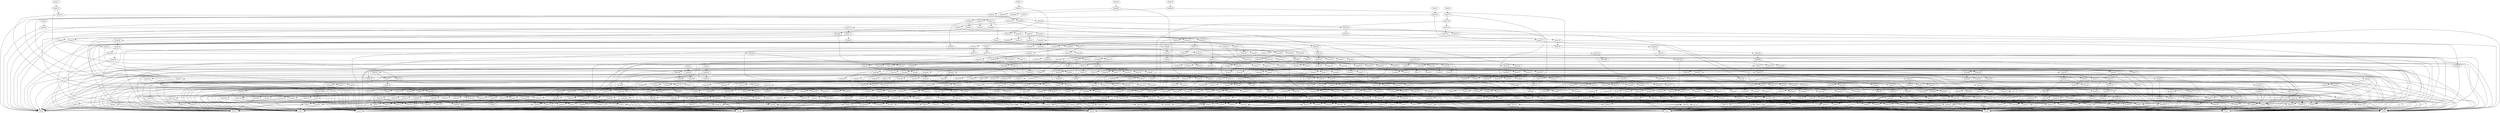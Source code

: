 # Network structure generated by ABC

digraph network {
Node11 -> Node143 [style = solid];
Node12 -> Node254 [style = solid];
Node13 -> Node351 [style = solid];
Node14 -> Node421 [style = solid];
Node15 -> Node429 [style = solid];
Node16 -> Node434 [style = solid];
Node17 -> Node519 [style = solid];
Node18 -> Node606 [style = solid];
Node19 -> Node668 [style = solid];
Node20 -> Node707 [style = solid];
Node21 -> Node714 [style = solid];
Node22 -> Node4 [style = solid];
Node22 -> Node6 [style = solid];
Node23 -> Node2 [style = solid];
Node23 -> Node10 [style = solid];
Node24 -> Node1 [style = solid];
Node24 -> Node10 [style = solid];
Node25 -> Node2 [style = solid];
Node25 -> Node24 [style = solid];
Node26 -> Node23 [style = solid];
Node26 -> Node25 [style = solid];
Node27 -> Node22 [style = solid];
Node27 -> Node26 [style = solid];
Node28 -> Node1 [style = solid];
Node28 -> Node10 [style = solid];
Node29 -> Node2 [style = solid];
Node29 -> Node28 [style = solid];
Node30 -> Node2 [style = solid];
Node30 -> Node10 [style = solid];
Node31 -> Node8 [style = solid];
Node31 -> Node30 [style = solid];
Node32 -> Node29 [style = solid];
Node32 -> Node31 [style = solid];
Node33 -> Node27 [style = solid];
Node33 -> Node32 [style = solid];
Node34 -> Node3 [style = solid];
Node34 -> Node33 [style = solid];
Node35 -> Node3 [style = solid];
Node35 -> Node6 [style = solid];
Node36 -> Node1 [style = solid];
Node36 -> Node35 [style = solid];
Node37 -> Node2 [style = solid];
Node37 -> Node3 [style = solid];
Node38 -> Node36 [style = solid];
Node38 -> Node37 [style = solid];
Node39 -> Node10 [style = solid];
Node39 -> Node38 [style = solid];
Node40 -> Node3 [style = solid];
Node40 -> Node4 [style = solid];
Node41 -> Node10 [style = solid];
Node41 -> Node40 [style = solid];
Node42 -> Node1 [style = solid];
Node42 -> Node4 [style = solid];
Node43 -> Node41 [style = solid];
Node43 -> Node42 [style = solid];
Node44 -> Node2 [style = solid];
Node44 -> Node43 [style = solid];
Node45 -> Node2 [style = solid];
Node45 -> Node4 [style = solid];
Node46 -> Node44 [style = solid];
Node46 -> Node45 [style = solid];
Node47 -> Node39 [style = solid];
Node47 -> Node46 [style = solid];
Node48 -> Node8 [style = solid];
Node48 -> Node47 [style = solid];
Node49 -> Node34 [style = solid];
Node49 -> Node48 [style = solid];
Node50 -> Node9 [style = solid];
Node50 -> Node49 [style = solid];
Node51 -> Node8 [style = solid];
Node51 -> Node9 [style = solid];
Node52 -> Node6 [style = solid];
Node52 -> Node51 [style = solid];
Node53 -> Node8 [style = solid];
Node53 -> Node10 [style = solid];
Node54 -> Node52 [style = solid];
Node54 -> Node53 [style = solid];
Node55 -> Node2 [style = solid];
Node55 -> Node54 [style = solid];
Node56 -> Node2 [style = solid];
Node56 -> Node8 [style = solid];
Node57 -> Node6 [style = solid];
Node57 -> Node10 [style = solid];
Node58 -> Node56 [style = solid];
Node58 -> Node57 [style = solid];
Node59 -> Node55 [style = solid];
Node59 -> Node58 [style = solid];
Node60 -> Node1 [style = solid];
Node60 -> Node3 [style = solid];
Node61 -> Node59 [style = solid];
Node61 -> Node60 [style = solid];
Node62 -> Node3 [style = solid];
Node62 -> Node10 [style = solid];
Node63 -> Node1 [style = solid];
Node63 -> Node2 [style = solid];
Node64 -> Node62 [style = solid];
Node64 -> Node63 [style = solid];
Node65 -> Node52 [style = solid];
Node65 -> Node64 [style = solid];
Node66 -> Node61 [style = solid];
Node66 -> Node65 [style = solid];
Node67 -> Node4 [style = solid];
Node67 -> Node66 [style = solid];
Node68 -> Node50 [style = solid];
Node68 -> Node67 [style = solid];
Node69 -> Node7 [style = solid];
Node69 -> Node68 [style = solid];
Node70 -> Node1 [style = solid];
Node70 -> Node3 [style = solid];
Node71 -> Node23 [style = solid];
Node71 -> Node70 [style = solid];
Node72 -> Node6 [style = solid];
Node72 -> Node71 [style = solid];
Node73 -> Node7 [style = solid];
Node73 -> Node72 [style = solid];
Node74 -> Node1 [style = solid];
Node74 -> Node10 [style = solid];
Node75 -> Node1 [style = solid];
Node75 -> Node10 [style = solid];
Node76 -> Node74 [style = solid];
Node76 -> Node75 [style = solid];
Node77 -> Node2 [style = solid];
Node77 -> Node76 [style = solid];
Node78 -> Node3 [style = solid];
Node78 -> Node77 [style = solid];
Node79 -> Node6 [style = solid];
Node79 -> Node78 [style = solid];
Node80 -> Node73 [style = solid];
Node80 -> Node79 [style = solid];
Node81 -> Node9 [style = solid];
Node81 -> Node80 [style = solid];
Node82 -> Node2 [style = solid];
Node82 -> Node24 [style = solid];
Node83 -> Node9 [style = solid];
Node83 -> Node82 [style = solid];
Node84 -> Node2 [style = solid];
Node84 -> Node3 [style = solid];
Node85 -> Node28 [style = solid];
Node85 -> Node84 [style = solid];
Node86 -> Node83 [style = solid];
Node86 -> Node85 [style = solid];
Node87 -> Node6 [style = solid];
Node87 -> Node86 [style = solid];
Node88 -> Node81 [style = solid];
Node88 -> Node87 [style = solid];
Node89 -> Node4 [style = solid];
Node89 -> Node88 [style = solid];
Node90 -> Node3 [style = solid];
Node90 -> Node28 [style = solid];
Node91 -> Node7 [style = solid];
Node91 -> Node90 [style = solid];
Node92 -> Node40 [style = solid];
Node92 -> Node77 [style = solid];
Node93 -> Node91 [style = solid];
Node93 -> Node92 [style = solid];
Node94 -> Node6 [style = solid];
Node94 -> Node93 [style = solid];
Node95 -> Node3 [style = solid];
Node95 -> Node10 [style = solid];
Node96 -> Node3 [style = solid];
Node96 -> Node30 [style = solid];
Node97 -> Node95 [style = solid];
Node97 -> Node96 [style = solid];
Node98 -> Node1 [style = solid];
Node98 -> Node4 [style = solid];
Node99 -> Node97 [style = solid];
Node99 -> Node98 [style = solid];
Node100 -> Node7 [style = solid];
Node100 -> Node99 [style = solid];
Node101 -> Node94 [style = solid];
Node101 -> Node100 [style = solid];
Node102 -> Node9 [style = solid];
Node102 -> Node101 [style = solid];
Node103 -> Node3 [style = solid];
Node103 -> Node4 [style = solid];
Node104 -> Node23 [style = solid];
Node104 -> Node103 [style = solid];
Node105 -> Node2 [style = solid];
Node105 -> Node9 [style = solid];
Node106 -> Node104 [style = solid];
Node106 -> Node105 [style = solid];
Node107 -> Node1 [style = solid];
Node107 -> Node106 [style = solid];
Node108 -> Node2 [style = solid];
Node108 -> Node10 [style = solid];
Node109 -> Node3 [style = solid];
Node109 -> Node7 [style = solid];
Node110 -> Node4 [style = solid];
Node110 -> Node109 [style = solid];
Node111 -> Node108 [style = solid];
Node111 -> Node110 [style = solid];
Node112 -> Node95 [style = solid];
Node112 -> Node111 [style = solid];
Node113 -> Node9 [style = solid];
Node113 -> Node112 [style = solid];
Node114 -> Node107 [style = solid];
Node114 -> Node113 [style = solid];
Node115 -> Node6 [style = solid];
Node115 -> Node114 [style = solid];
Node116 -> Node1 [style = solid];
Node116 -> Node40 [style = solid];
Node117 -> Node9 [style = solid];
Node117 -> Node108 [style = solid];
Node118 -> Node116 [style = solid];
Node118 -> Node117 [style = solid];
Node119 -> Node115 [style = solid];
Node119 -> Node118 [style = solid];
Node120 -> Node102 [style = solid];
Node120 -> Node119 [style = solid];
Node121 -> Node89 [style = solid];
Node121 -> Node120 [style = solid];
Node122 -> Node8 [style = solid];
Node122 -> Node121 [style = solid];
Node123 -> Node69 [style = solid];
Node123 -> Node122 [style = solid];
Node124 -> Node5 [style = solid];
Node124 -> Node123 [style = solid];
Node125 -> Node9 [style = solid];
Node125 -> Node10 [style = solid];
Node126 -> Node7 [style = solid];
Node126 -> Node125 [style = solid];
Node127 -> Node5 [style = solid];
Node127 -> Node9 [style = solid];
Node128 -> Node7 [style = solid];
Node128 -> Node127 [style = solid];
Node129 -> Node126 [style = solid];
Node129 -> Node128 [style = solid];
Node130 -> Node6 [style = solid];
Node130 -> Node129 [style = solid];
Node131 -> Node7 [style = solid];
Node131 -> Node10 [style = solid];
Node132 -> Node5 [style = solid];
Node132 -> Node10 [style = solid];
Node133 -> Node131 [style = solid];
Node133 -> Node132 [style = solid];
Node134 -> Node6 [style = solid];
Node134 -> Node7 [style = solid];
Node135 -> Node133 [style = solid];
Node135 -> Node134 [style = solid];
Node136 -> Node9 [style = solid];
Node136 -> Node135 [style = solid];
Node137 -> Node130 [style = solid];
Node137 -> Node136 [style = solid];
Node138 -> Node8 [style = solid];
Node138 -> Node137 [style = solid];
Node139 -> Node2 [style = solid];
Node139 -> Node4 [style = solid];
Node140 -> Node3 [style = solid];
Node140 -> Node139 [style = solid];
Node141 -> Node138 [style = solid];
Node141 -> Node140 [style = solid];
Node142 -> Node1 [style = solid];
Node142 -> Node141 [style = solid];
Node143 -> Node124 [style = solid];
Node143 -> Node142 [style = solid];
Node144 -> Node1 [style = solid];
Node144 -> Node9 [style = solid];
Node145 -> Node95 [style = solid];
Node145 -> Node144 [style = solid];
Node146 -> Node3 [style = solid];
Node146 -> Node9 [style = solid];
Node147 -> Node74 [style = solid];
Node147 -> Node146 [style = solid];
Node148 -> Node145 [style = solid];
Node148 -> Node147 [style = solid];
Node149 -> Node6 [style = solid];
Node149 -> Node148 [style = solid];
Node150 -> Node6 [style = solid];
Node150 -> Node9 [style = solid];
Node151 -> Node7 [style = solid];
Node151 -> Node10 [style = solid];
Node152 -> Node150 [style = solid];
Node152 -> Node151 [style = solid];
Node153 -> Node1 [style = solid];
Node153 -> Node152 [style = solid];
Node154 -> Node9 [style = solid];
Node154 -> Node151 [style = solid];
Node155 -> Node9 [style = solid];
Node155 -> Node57 [style = solid];
Node156 -> Node154 [style = solid];
Node156 -> Node155 [style = solid];
Node157 -> Node153 [style = solid];
Node157 -> Node156 [style = solid];
Node158 -> Node3 [style = solid];
Node158 -> Node157 [style = solid];
Node159 -> Node149 [style = solid];
Node159 -> Node158 [style = solid];
Node160 -> Node5 [style = solid];
Node160 -> Node159 [style = solid];
Node161 -> Node7 [style = solid];
Node161 -> Node10 [style = solid];
Node162 -> Node6 [style = solid];
Node162 -> Node9 [style = solid];
Node163 -> Node127 [style = solid];
Node163 -> Node162 [style = solid];
Node164 -> Node7 [style = solid];
Node164 -> Node163 [style = solid];
Node165 -> Node132 [style = solid];
Node165 -> Node164 [style = solid];
Node166 -> Node161 [style = solid];
Node166 -> Node165 [style = solid];
Node167 -> Node70 [style = solid];
Node167 -> Node166 [style = solid];
Node168 -> Node160 [style = solid];
Node168 -> Node167 [style = solid];
Node169 -> Node2 [style = solid];
Node169 -> Node168 [style = solid];
Node170 -> Node7 [style = solid];
Node170 -> Node9 [style = solid];
Node171 -> Node152 [style = solid];
Node171 -> Node170 [style = solid];
Node172 -> Node1 [style = solid];
Node172 -> Node171 [style = solid];
Node173 -> Node1 [style = solid];
Node173 -> Node6 [style = solid];
Node174 -> Node9 [style = solid];
Node174 -> Node10 [style = solid];
Node175 -> Node173 [style = solid];
Node175 -> Node174 [style = solid];
Node176 -> Node172 [style = solid];
Node176 -> Node175 [style = solid];
Node177 -> Node3 [style = solid];
Node177 -> Node176 [style = solid];
Node178 -> Node7 [style = solid];
Node178 -> Node9 [style = solid];
Node179 -> Node1 [style = solid];
Node179 -> Node7 [style = solid];
Node180 -> Node3 [style = solid];
Node180 -> Node179 [style = solid];
Node181 -> Node150 [style = solid];
Node181 -> Node180 [style = solid];
Node182 -> Node178 [style = solid];
Node182 -> Node181 [style = solid];
Node183 -> Node10 [style = solid];
Node183 -> Node182 [style = solid];
Node184 -> Node177 [style = solid];
Node184 -> Node183 [style = solid];
Node185 -> Node2 [style = solid];
Node185 -> Node184 [style = solid];
Node186 -> Node7 [style = solid];
Node186 -> Node9 [style = solid];
Node187 -> Node62 [style = solid];
Node187 -> Node186 [style = solid];
Node188 -> Node185 [style = solid];
Node188 -> Node187 [style = solid];
Node189 -> Node5 [style = solid];
Node189 -> Node188 [style = solid];
Node190 -> Node169 [style = solid];
Node190 -> Node189 [style = solid];
Node191 -> Node4 [style = solid];
Node191 -> Node190 [style = solid];
Node192 -> Node6 [style = solid];
Node192 -> Node146 [style = solid];
Node193 -> Node4 [style = solid];
Node193 -> Node9 [style = solid];
Node194 -> Node150 [style = solid];
Node194 -> Node193 [style = solid];
Node195 -> Node1 [style = solid];
Node195 -> Node194 [style = solid];
Node196 -> Node192 [style = solid];
Node196 -> Node195 [style = solid];
Node197 -> Node2 [style = solid];
Node197 -> Node196 [style = solid];
Node198 -> Node4 [style = solid];
Node198 -> Node9 [style = solid];
Node199 -> Node3 [style = solid];
Node199 -> Node198 [style = solid];
Node200 -> Node1 [style = solid];
Node200 -> Node199 [style = solid];
Node201 -> Node3 [style = solid];
Node201 -> Node9 [style = solid];
Node202 -> Node1 [style = solid];
Node202 -> Node201 [style = solid];
Node203 -> Node1 [style = solid];
Node203 -> Node6 [style = solid];
Node204 -> Node173 [style = solid];
Node204 -> Node203 [style = solid];
Node205 -> Node202 [style = solid];
Node205 -> Node204 [style = solid];
Node206 -> Node2 [style = solid];
Node206 -> Node205 [style = solid];
Node207 -> Node200 [style = solid];
Node207 -> Node206 [style = solid];
Node208 -> Node197 [style = solid];
Node208 -> Node207 [style = solid];
Node209 -> Node7 [style = solid];
Node209 -> Node208 [style = solid];
Node210 -> Node2 [style = solid];
Node210 -> Node7 [style = solid];
Node211 -> Node3 [style = solid];
Node211 -> Node210 [style = solid];
Node212 -> Node2 [style = solid];
Node212 -> Node9 [style = solid];
Node213 -> Node211 [style = solid];
Node213 -> Node212 [style = solid];
Node214 -> Node4 [style = solid];
Node214 -> Node213 [style = solid];
Node215 -> Node1 [style = solid];
Node215 -> Node9 [style = solid];
Node216 -> Node2 [style = solid];
Node216 -> Node7 [style = solid];
Node217 -> Node1 [style = solid];
Node217 -> Node2 [style = solid];
Node218 -> Node216 [style = solid];
Node218 -> Node217 [style = solid];
Node219 -> Node215 [style = solid];
Node219 -> Node218 [style = solid];
Node220 -> Node3 [style = solid];
Node220 -> Node219 [style = solid];
Node221 -> Node214 [style = solid];
Node221 -> Node220 [style = solid];
Node222 -> Node6 [style = solid];
Node222 -> Node221 [style = solid];
Node223 -> Node209 [style = solid];
Node223 -> Node222 [style = solid];
Node224 -> Node10 [style = solid];
Node224 -> Node223 [style = solid];
Node225 -> Node2 [style = solid];
Node225 -> Node6 [style = solid];
Node226 -> Node4 [style = solid];
Node226 -> Node9 [style = solid];
Node227 -> Node2 [style = solid];
Node227 -> Node3 [style = solid];
Node228 -> Node226 [style = solid];
Node228 -> Node227 [style = solid];
Node229 -> Node225 [style = solid];
Node229 -> Node228 [style = solid];
Node230 -> Node1 [style = solid];
Node230 -> Node229 [style = solid];
Node231 -> Node6 [style = solid];
Node231 -> Node40 [style = solid];
Node232 -> Node4 [style = solid];
Node232 -> Node37 [style = solid];
Node233 -> Node231 [style = solid];
Node233 -> Node232 [style = solid];
Node234 -> Node230 [style = solid];
Node234 -> Node233 [style = solid];
Node235 -> Node7 [style = solid];
Node235 -> Node234 [style = solid];
Node236 -> Node162 [style = solid];
Node236 -> Node232 [style = solid];
Node237 -> Node235 [style = solid];
Node237 -> Node236 [style = solid];
Node238 -> Node10 [style = solid];
Node238 -> Node237 [style = solid];
Node239 -> Node224 [style = solid];
Node239 -> Node238 [style = solid];
Node240 -> Node5 [style = solid];
Node240 -> Node239 [style = solid];
Node241 -> Node191 [style = solid];
Node241 -> Node240 [style = solid];
Node242 -> Node8 [style = solid];
Node242 -> Node241 [style = solid];
Node243 -> Node3 [style = solid];
Node243 -> Node63 [style = solid];
Node244 -> Node90 [style = solid];
Node244 -> Node217 [style = solid];
Node245 -> Node243 [style = solid];
Node245 -> Node244 [style = solid];
Node246 -> Node9 [style = solid];
Node246 -> Node245 [style = solid];
Node247 -> Node30 [style = solid];
Node247 -> Node201 [style = solid];
Node248 -> Node246 [style = solid];
Node248 -> Node247 [style = solid];
Node249 -> Node8 [style = solid];
Node249 -> Node248 [style = solid];
Node250 -> Node64 [style = solid];
Node250 -> Node249 [style = solid];
Node251 -> Node5 [style = solid];
Node251 -> Node250 [style = solid];
Node252 -> Node7 [style = solid];
Node252 -> Node251 [style = solid];
Node253 -> Node22 [style = solid];
Node253 -> Node252 [style = solid];
Node254 -> Node242 [style = solid];
Node254 -> Node253 [style = solid];
Node255 -> Node4 [style = solid];
Node255 -> Node10 [style = solid];
Node256 -> Node45 [style = solid];
Node256 -> Node174 [style = solid];
Node257 -> Node255 [style = solid];
Node257 -> Node256 [style = solid];
Node258 -> Node7 [style = solid];
Node258 -> Node257 [style = solid];
Node259 -> Node4 [style = solid];
Node259 -> Node201 [style = solid];
Node260 -> Node6 [style = solid];
Node260 -> Node259 [style = solid];
Node261 -> Node3 [style = solid];
Node261 -> Node6 [style = solid];
Node262 -> Node4 [style = solid];
Node262 -> Node261 [style = solid];
Node263 -> Node9 [style = solid];
Node263 -> Node262 [style = solid];
Node264 -> Node260 [style = solid];
Node264 -> Node263 [style = solid];
Node265 -> Node2 [style = solid];
Node265 -> Node264 [style = solid];
Node266 -> Node6 [style = solid];
Node266 -> Node7 [style = solid];
Node267 -> Node9 [style = solid];
Node267 -> Node266 [style = solid];
Node268 -> Node139 [style = solid];
Node268 -> Node267 [style = solid];
Node269 -> Node265 [style = solid];
Node269 -> Node268 [style = solid];
Node270 -> Node10 [style = solid];
Node270 -> Node269 [style = solid];
Node271 -> Node2 [style = solid];
Node271 -> Node199 [style = solid];
Node272 -> Node3 [style = solid];
Node272 -> Node186 [style = solid];
Node273 -> Node271 [style = solid];
Node273 -> Node272 [style = solid];
Node274 -> Node6 [style = solid];
Node274 -> Node273 [style = solid];
Node275 -> Node2 [style = solid];
Node275 -> Node9 [style = solid];
Node276 -> Node7 [style = solid];
Node276 -> Node275 [style = solid];
Node277 -> Node10 [style = solid];
Node277 -> Node276 [style = solid];
Node278 -> Node3 [style = solid];
Node278 -> Node277 [style = solid];
Node279 -> Node2 [style = solid];
Node279 -> Node174 [style = solid];
Node280 -> Node278 [style = solid];
Node280 -> Node279 [style = solid];
Node281 -> Node4 [style = solid];
Node281 -> Node280 [style = solid];
Node282 -> Node7 [style = solid];
Node282 -> Node9 [style = solid];
Node283 -> Node2 [style = solid];
Node283 -> Node255 [style = solid];
Node284 -> Node282 [style = solid];
Node284 -> Node283 [style = solid];
Node285 -> Node281 [style = solid];
Node285 -> Node284 [style = solid];
Node286 -> Node274 [style = solid];
Node286 -> Node285 [style = solid];
Node287 -> Node270 [style = solid];
Node287 -> Node286 [style = solid];
Node288 -> Node258 [style = solid];
Node288 -> Node287 [style = solid];
Node289 -> Node5 [style = solid];
Node289 -> Node288 [style = solid];
Node290 -> Node9 [style = solid];
Node290 -> Node10 [style = solid];
Node291 -> Node178 [style = solid];
Node291 -> Node290 [style = solid];
Node292 -> Node6 [style = solid];
Node292 -> Node291 [style = solid];
Node293 -> Node4 [style = solid];
Node293 -> Node5 [style = solid];
Node294 -> Node2 [style = solid];
Node294 -> Node293 [style = solid];
Node295 -> Node292 [style = solid];
Node295 -> Node294 [style = solid];
Node296 -> Node3 [style = solid];
Node296 -> Node295 [style = solid];
Node297 -> Node289 [style = solid];
Node297 -> Node296 [style = solid];
Node298 -> Node1 [style = solid];
Node298 -> Node297 [style = solid];
Node299 -> Node9 [style = solid];
Node299 -> Node75 [style = solid];
Node300 -> Node125 [style = solid];
Node300 -> Node299 [style = solid];
Node301 -> Node6 [style = solid];
Node301 -> Node300 [style = solid];
Node302 -> Node6 [style = solid];
Node302 -> Node95 [style = solid];
Node303 -> Node301 [style = solid];
Node303 -> Node302 [style = solid];
Node304 -> Node2 [style = solid];
Node304 -> Node303 [style = solid];
Node305 -> Node174 [style = solid];
Node305 -> Node290 [style = solid];
Node306 -> Node108 [style = solid];
Node306 -> Node305 [style = solid];
Node307 -> Node3 [style = solid];
Node307 -> Node306 [style = solid];
Node308 -> Node304 [style = solid];
Node308 -> Node307 [style = solid];
Node309 -> Node4 [style = solid];
Node309 -> Node308 [style = solid];
Node310 -> Node2 [style = solid];
Node310 -> Node4 [style = solid];
Node311 -> Node6 [style = solid];
Node311 -> Node310 [style = solid];
Node312 -> Node3 [style = solid];
Node312 -> Node125 [style = solid];
Node313 -> Node311 [style = solid];
Node313 -> Node312 [style = solid];
Node314 -> Node2 [style = solid];
Node314 -> Node9 [style = solid];
Node315 -> Node41 [style = solid];
Node315 -> Node314 [style = solid];
Node316 -> Node313 [style = solid];
Node316 -> Node315 [style = solid];
Node317 -> Node1 [style = solid];
Node317 -> Node316 [style = solid];
Node318 -> Node309 [style = solid];
Node318 -> Node317 [style = solid];
Node319 -> Node7 [style = solid];
Node319 -> Node318 [style = solid];
Node320 -> Node2 [style = solid];
Node320 -> Node10 [style = solid];
Node321 -> Node3 [style = solid];
Node321 -> Node320 [style = solid];
Node322 -> Node314 [style = solid];
Node322 -> Node321 [style = solid];
Node323 -> Node7 [style = solid];
Node323 -> Node322 [style = solid];
Node324 -> Node9 [style = solid];
Node324 -> Node62 [style = solid];
Node325 -> Node3 [style = solid];
Node325 -> Node125 [style = solid];
Node326 -> Node324 [style = solid];
Node326 -> Node325 [style = solid];
Node327 -> Node323 [style = solid];
Node327 -> Node326 [style = solid];
Node328 -> Node4 [style = solid];
Node328 -> Node327 [style = solid];
Node329 -> Node7 [style = solid];
Node329 -> Node23 [style = solid];
Node330 -> Node30 [style = solid];
Node330 -> Node329 [style = solid];
Node331 -> Node9 [style = solid];
Node331 -> Node330 [style = solid];
Node332 -> Node108 [style = solid];
Node332 -> Node320 [style = solid];
Node333 -> Node193 [style = solid];
Node333 -> Node332 [style = solid];
Node334 -> Node331 [style = solid];
Node334 -> Node333 [style = solid];
Node335 -> Node3 [style = solid];
Node335 -> Node334 [style = solid];
Node336 -> Node328 [style = solid];
Node336 -> Node335 [style = solid];
Node337 -> Node203 [style = solid];
Node337 -> Node336 [style = solid];
Node338 -> Node319 [style = solid];
Node338 -> Node337 [style = solid];
Node339 -> Node5 [style = solid];
Node339 -> Node338 [style = solid];
Node340 -> Node298 [style = solid];
Node340 -> Node339 [style = solid];
Node341 -> Node8 [style = solid];
Node341 -> Node340 [style = solid];
Node342 -> Node6 [style = solid];
Node342 -> Node7 [style = solid];
Node343 -> Node51 [style = solid];
Node343 -> Node75 [style = solid];
Node344 -> Node74 [style = solid];
Node344 -> Node343 [style = solid];
Node345 -> Node2 [style = solid];
Node345 -> Node344 [style = solid];
Node346 -> Node28 [style = solid];
Node346 -> Node212 [style = solid];
Node347 -> Node345 [style = solid];
Node347 -> Node346 [style = solid];
Node348 -> Node5 [style = solid];
Node348 -> Node347 [style = solid];
Node349 -> Node40 [style = solid];
Node349 -> Node348 [style = solid];
Node350 -> Node342 [style = solid];
Node350 -> Node349 [style = solid];
Node351 -> Node341 [style = solid];
Node351 -> Node350 [style = solid];
Node352 -> Node4 [style = solid];
Node352 -> Node161 [style = solid];
Node353 -> Node3 [style = solid];
Node353 -> Node7 [style = solid];
Node354 -> Node352 [style = solid];
Node354 -> Node353 [style = solid];
Node355 -> Node5 [style = solid];
Node355 -> Node354 [style = solid];
Node356 -> Node9 [style = solid];
Node356 -> Node10 [style = solid];
Node357 -> Node342 [style = solid];
Node357 -> Node356 [style = solid];
Node358 -> Node134 [style = solid];
Node358 -> Node357 [style = solid];
Node359 -> Node3 [style = solid];
Node359 -> Node293 [style = solid];
Node360 -> Node358 [style = solid];
Node360 -> Node359 [style = solid];
Node361 -> Node355 [style = solid];
Node361 -> Node360 [style = solid];
Node362 -> Node2 [style = solid];
Node362 -> Node361 [style = solid];
Node363 -> Node6 [style = solid];
Node363 -> Node9 [style = solid];
Node364 -> Node161 [style = solid];
Node364 -> Node363 [style = solid];
Node365 -> Node155 [style = solid];
Node365 -> Node364 [style = solid];
Node366 -> Node3 [style = solid];
Node366 -> Node365 [style = solid];
Node367 -> Node6 [style = solid];
Node367 -> Node186 [style = solid];
Node368 -> Node4 [style = solid];
Node368 -> Node367 [style = solid];
Node369 -> Node267 [style = solid];
Node369 -> Node368 [style = solid];
Node370 -> Node366 [style = solid];
Node370 -> Node369 [style = solid];
Node371 -> Node2 [style = solid];
Node371 -> Node370 [style = solid];
Node372 -> Node3 [style = solid];
Node372 -> Node266 [style = solid];
Node373 -> Node371 [style = solid];
Node373 -> Node372 [style = solid];
Node374 -> Node5 [style = solid];
Node374 -> Node373 [style = solid];
Node375 -> Node362 [style = solid];
Node375 -> Node374 [style = solid];
Node376 -> Node1 [style = solid];
Node376 -> Node375 [style = solid];
Node377 -> Node3 [style = solid];
Node377 -> Node194 [style = solid];
Node378 -> Node3 [style = solid];
Node378 -> Node363 [style = solid];
Node379 -> Node377 [style = solid];
Node379 -> Node378 [style = solid];
Node380 -> Node10 [style = solid];
Node380 -> Node379 [style = solid];
Node381 -> Node6 [style = solid];
Node381 -> Node10 [style = solid];
Node382 -> Node9 [style = solid];
Node382 -> Node381 [style = solid];
Node383 -> Node4 [style = solid];
Node383 -> Node382 [style = solid];
Node384 -> Node3 [style = solid];
Node384 -> Node383 [style = solid];
Node385 -> Node7 [style = solid];
Node385 -> Node226 [style = solid];
Node386 -> Node4 [style = solid];
Node386 -> Node6 [style = solid];
Node387 -> Node385 [style = solid];
Node387 -> Node386 [style = solid];
Node388 -> Node384 [style = solid];
Node388 -> Node387 [style = solid];
Node389 -> Node380 [style = solid];
Node389 -> Node388 [style = solid];
Node390 -> Node2 [style = solid];
Node390 -> Node389 [style = solid];
Node391 -> Node4 [style = solid];
Node391 -> Node266 [style = solid];
Node392 -> Node192 [style = solid];
Node392 -> Node216 [style = solid];
Node393 -> Node391 [style = solid];
Node393 -> Node392 [style = solid];
Node394 -> Node10 [style = solid];
Node394 -> Node393 [style = solid];
Node395 -> Node390 [style = solid];
Node395 -> Node394 [style = solid];
Node396 -> Node1 [style = solid];
Node396 -> Node395 [style = solid];
Node397 -> Node40 [style = solid];
Node397 -> Node266 [style = solid];
Node398 -> Node4 [style = solid];
Node398 -> Node7 [style = solid];
Node399 -> Node3 [style = solid];
Node399 -> Node398 [style = solid];
Node400 -> Node397 [style = solid];
Node400 -> Node399 [style = solid];
Node401 -> Node10 [style = solid];
Node401 -> Node400 [style = solid];
Node402 -> Node10 [style = solid];
Node402 -> Node266 [style = solid];
Node403 -> Node398 [style = solid];
Node403 -> Node402 [style = solid];
Node404 -> Node9 [style = solid];
Node404 -> Node403 [style = solid];
Node405 -> Node401 [style = solid];
Node405 -> Node404 [style = solid];
Node406 -> Node2 [style = solid];
Node406 -> Node405 [style = solid];
Node407 -> Node57 [style = solid];
Node407 -> Node178 [style = solid];
Node408 -> Node3 [style = solid];
Node408 -> Node407 [style = solid];
Node409 -> Node7 [style = solid];
Node409 -> Node381 [style = solid];
Node410 -> Node320 [style = solid];
Node410 -> Node363 [style = solid];
Node411 -> Node409 [style = solid];
Node411 -> Node410 [style = solid];
Node412 -> Node408 [style = solid];
Node412 -> Node411 [style = solid];
Node413 -> Node4 [style = solid];
Node413 -> Node412 [style = solid];
Node414 -> Node2 [style = solid];
Node414 -> Node290 [style = solid];
Node415 -> Node266 [style = solid];
Node415 -> Node414 [style = solid];
Node416 -> Node413 [style = solid];
Node416 -> Node415 [style = solid];
Node417 -> Node406 [style = solid];
Node417 -> Node416 [style = solid];
Node418 -> Node396 [style = solid];
Node418 -> Node417 [style = solid];
Node419 -> Node5 [style = solid];
Node419 -> Node418 [style = solid];
Node420 -> Node376 [style = solid];
Node420 -> Node419 [style = solid];
Node421 -> Node8 [style = solid];
Node421 -> Node420 [style = solid];
Node422 -> Node5 [style = solid];
Node422 -> Node243 [style = solid];
Node423 -> Node4 [style = solid];
Node423 -> Node5 [style = solid];
Node424 -> Node293 [style = solid];
Node424 -> Node423 [style = solid];
Node425 -> Node1 [style = solid];
Node425 -> Node227 [style = solid];
Node426 -> Node424 [style = solid];
Node426 -> Node425 [style = solid];
Node427 -> Node422 [style = solid];
Node427 -> Node426 [style = solid];
Node428 -> Node8 [style = solid];
Node428 -> Node427 [style = solid];
Node429 -> Node134 [style = solid];
Node429 -> Node428 [style = solid];
Node430 -> Node63 [style = solid];
Node430 -> Node359 [style = solid];
Node431 -> Node423 [style = solid];
Node431 -> Node425 [style = solid];
Node432 -> Node430 [style = solid];
Node432 -> Node431 [style = solid];
Node433 -> Node8 [style = solid];
Node433 -> Node432 [style = solid];
Node434 -> Node134 [style = solid];
Node434 -> Node433 [style = solid];
Node435 -> Node2 [style = solid];
Node435 -> Node6 [style = solid];
Node436 -> Node3 [style = solid];
Node436 -> Node435 [style = solid];
Node437 -> Node10 [style = solid];
Node437 -> Node436 [style = solid];
Node438 -> Node7 [style = solid];
Node438 -> Node437 [style = solid];
Node439 -> Node6 [style = solid];
Node439 -> Node320 [style = solid];
Node440 -> Node438 [style = solid];
Node440 -> Node439 [style = solid];
Node441 -> Node1 [style = solid];
Node441 -> Node440 [style = solid];
Node442 -> Node1 [style = solid];
Node442 -> Node57 [style = solid];
Node443 -> Node3 [style = solid];
Node443 -> Node442 [style = solid];
Node444 -> Node441 [style = solid];
Node444 -> Node443 [style = solid];
Node445 -> Node9 [style = solid];
Node445 -> Node444 [style = solid];
Node446 -> Node3 [style = solid];
Node446 -> Node24 [style = solid];
Node447 -> Node117 [style = solid];
Node447 -> Node446 [style = solid];
Node448 -> Node6 [style = solid];
Node448 -> Node447 [style = solid];
Node449 -> Node445 [style = solid];
Node449 -> Node448 [style = solid];
Node450 -> Node125 [style = solid];
Node450 -> Node356 [style = solid];
Node451 -> Node7 [style = solid];
Node451 -> Node450 [style = solid];
Node452 -> Node3 [style = solid];
Node452 -> Node10 [style = solid];
Node453 -> Node62 [style = solid];
Node453 -> Node452 [style = solid];
Node454 -> Node451 [style = solid];
Node454 -> Node453 [style = solid];
Node455 -> Node449 [style = solid];
Node455 -> Node454 [style = solid];
Node456 -> Node8 [style = solid];
Node456 -> Node455 [style = solid];
Node457 -> Node8 [style = solid];
Node457 -> Node10 [style = solid];
Node458 -> Node9 [style = solid];
Node458 -> Node457 [style = solid];
Node459 -> Node84 [style = solid];
Node459 -> Node458 [style = solid];
Node460 -> Node96 [style = solid];
Node460 -> Node459 [style = solid];
Node461 -> Node1 [style = solid];
Node461 -> Node460 [style = solid];
Node462 -> Node144 [style = solid];
Node462 -> Node320 [style = solid];
Node463 -> Node125 [style = solid];
Node463 -> Node462 [style = solid];
Node464 -> Node8 [style = solid];
Node464 -> Node463 [style = solid];
Node465 -> Node3 [style = solid];
Node465 -> Node464 [style = solid];
Node466 -> Node461 [style = solid];
Node466 -> Node465 [style = solid];
Node467 -> Node342 [style = solid];
Node467 -> Node466 [style = solid];
Node468 -> Node456 [style = solid];
Node468 -> Node467 [style = solid];
Node469 -> Node4 [style = solid];
Node469 -> Node468 [style = solid];
Node470 -> Node117 [style = solid];
Node470 -> Node320 [style = solid];
Node471 -> Node1 [style = solid];
Node471 -> Node470 [style = solid];
Node472 -> Node3 [style = solid];
Node472 -> Node30 [style = solid];
Node473 -> Node471 [style = solid];
Node473 -> Node472 [style = solid];
Node474 -> Node1 [style = solid];
Node474 -> Node7 [style = solid];
Node475 -> Node212 [style = solid];
Node475 -> Node332 [style = solid];
Node476 -> Node474 [style = solid];
Node476 -> Node475 [style = solid];
Node477 -> Node473 [style = solid];
Node477 -> Node476 [style = solid];
Node478 -> Node6 [style = solid];
Node478 -> Node477 [style = solid];
Node479 -> Node9 [style = solid];
Node479 -> Node217 [style = solid];
Node480 -> Node1 [style = solid];
Node480 -> Node170 [style = solid];
Node481 -> Node105 [style = solid];
Node481 -> Node480 [style = solid];
Node482 -> Node3 [style = solid];
Node482 -> Node481 [style = solid];
Node483 -> Node479 [style = solid];
Node483 -> Node482 [style = solid];
Node484 -> Node10 [style = solid];
Node484 -> Node483 [style = solid];
Node485 -> Node1 [style = solid];
Node485 -> Node9 [style = solid];
Node486 -> Node203 [style = solid];
Node486 -> Node485 [style = solid];
Node487 -> Node30 [style = solid];
Node487 -> Node486 [style = solid];
Node488 -> Node484 [style = solid];
Node488 -> Node487 [style = solid];
Node489 -> Node478 [style = solid];
Node489 -> Node488 [style = solid];
Node490 -> Node4 [style = solid];
Node490 -> Node489 [style = solid];
Node491 -> Node3 [style = solid];
Node491 -> Node6 [style = solid];
Node492 -> Node76 [style = solid];
Node492 -> Node491 [style = solid];
Node493 -> Node7 [style = solid];
Node493 -> Node261 [style = solid];
Node494 -> Node24 [style = solid];
Node494 -> Node493 [style = solid];
Node495 -> Node492 [style = solid];
Node495 -> Node494 [style = solid];
Node496 -> Node9 [style = solid];
Node496 -> Node495 [style = solid];
Node497 -> Node3 [style = solid];
Node497 -> Node125 [style = solid];
Node498 -> Node299 [style = solid];
Node498 -> Node497 [style = solid];
Node499 -> Node7 [style = solid];
Node499 -> Node498 [style = solid];
Node500 -> Node496 [style = solid];
Node500 -> Node499 [style = solid];
Node501 -> Node2 [style = solid];
Node501 -> Node500 [style = solid];
Node502 -> Node9 [style = solid];
Node502 -> Node474 [style = solid];
Node503 -> Node203 [style = solid];
Node503 -> Node502 [style = solid];
Node504 -> Node10 [style = solid];
Node504 -> Node503 [style = solid];
Node505 -> Node3 [style = solid];
Node505 -> Node504 [style = solid];
Node506 -> Node3 [style = solid];
Node506 -> Node9 [style = solid];
Node507 -> Node24 [style = solid];
Node507 -> Node506 [style = solid];
Node508 -> Node505 [style = solid];
Node508 -> Node507 [style = solid];
Node509 -> Node2 [style = solid];
Node509 -> Node508 [style = solid];
Node510 -> Node501 [style = solid];
Node510 -> Node509 [style = solid];
Node511 -> Node490 [style = solid];
Node511 -> Node510 [style = solid];
Node512 -> Node8 [style = solid];
Node512 -> Node511 [style = solid];
Node513 -> Node469 [style = solid];
Node513 -> Node512 [style = solid];
Node514 -> Node5 [style = solid];
Node514 -> Node513 [style = solid];
Node515 -> Node2 [style = solid];
Node515 -> Node5 [style = solid];
Node516 -> Node116 [style = solid];
Node516 -> Node515 [style = solid];
Node517 -> Node134 [style = solid];
Node517 -> Node516 [style = solid];
Node518 -> Node8 [style = solid];
Node518 -> Node517 [style = solid];
Node519 -> Node514 [style = solid];
Node519 -> Node518 [style = solid];
Node520 -> Node4 [style = solid];
Node520 -> Node9 [style = solid];
Node521 -> Node151 [style = solid];
Node521 -> Node520 [style = solid];
Node522 -> Node1 [style = solid];
Node522 -> Node521 [style = solid];
Node523 -> Node215 [style = solid];
Node523 -> Node398 [style = solid];
Node524 -> Node282 [style = solid];
Node524 -> Node523 [style = solid];
Node525 -> Node10 [style = solid];
Node525 -> Node524 [style = solid];
Node526 -> Node10 [style = solid];
Node526 -> Node170 [style = solid];
Node527 -> Node525 [style = solid];
Node527 -> Node526 [style = solid];
Node528 -> Node522 [style = solid];
Node528 -> Node527 [style = solid];
Node529 -> Node3 [style = solid];
Node529 -> Node528 [style = solid];
Node530 -> Node4 [style = solid];
Node530 -> Node356 [style = solid];
Node531 -> Node4 [style = solid];
Node531 -> Node356 [style = solid];
Node532 -> Node144 [style = solid];
Node532 -> Node531 [style = solid];
Node533 -> Node7 [style = solid];
Node533 -> Node532 [style = solid];
Node534 -> Node530 [style = solid];
Node534 -> Node533 [style = solid];
Node535 -> Node3 [style = solid];
Node535 -> Node534 [style = solid];
Node536 -> Node4 [style = solid];
Node536 -> Node126 [style = solid];
Node537 -> Node535 [style = solid];
Node537 -> Node536 [style = solid];
Node538 -> Node529 [style = solid];
Node538 -> Node537 [style = solid];
Node539 -> Node2 [style = solid];
Node539 -> Node538 [style = solid];
Node540 -> Node74 [style = solid];
Node540 -> Node174 [style = solid];
Node541 -> Node7 [style = solid];
Node541 -> Node540 [style = solid];
Node542 -> Node3 [style = solid];
Node542 -> Node541 [style = solid];
Node543 -> Node1 [style = solid];
Node543 -> Node451 [style = solid];
Node544 -> Node542 [style = solid];
Node544 -> Node543 [style = solid];
Node545 -> Node4 [style = solid];
Node545 -> Node544 [style = solid];
Node546 -> Node1 [style = solid];
Node546 -> Node146 [style = solid];
Node547 -> Node480 [style = solid];
Node547 -> Node546 [style = solid];
Node548 -> Node10 [style = solid];
Node548 -> Node547 [style = solid];
Node549 -> Node7 [style = solid];
Node549 -> Node193 [style = solid];
Node550 -> Node497 [style = solid];
Node550 -> Node549 [style = solid];
Node551 -> Node548 [style = solid];
Node551 -> Node550 [style = solid];
Node552 -> Node545 [style = solid];
Node552 -> Node551 [style = solid];
Node553 -> Node2 [style = solid];
Node553 -> Node552 [style = solid];
Node554 -> Node3 [style = solid];
Node554 -> Node4 [style = solid];
Node555 -> Node10 [style = solid];
Node555 -> Node282 [style = solid];
Node556 -> Node554 [style = solid];
Node556 -> Node555 [style = solid];
Node557 -> Node553 [style = solid];
Node557 -> Node556 [style = solid];
Node558 -> Node539 [style = solid];
Node558 -> Node557 [style = solid];
Node559 -> Node6 [style = solid];
Node559 -> Node558 [style = solid];
Node560 -> Node1 [style = solid];
Node560 -> Node453 [style = solid];
Node561 -> Node6 [style = solid];
Node561 -> Node10 [style = solid];
Node562 -> Node1 [style = solid];
Node562 -> Node561 [style = solid];
Node563 -> Node560 [style = solid];
Node563 -> Node562 [style = solid];
Node564 -> Node9 [style = solid];
Node564 -> Node563 [style = solid];
Node565 -> Node95 [style = solid];
Node565 -> Node162 [style = solid];
Node566 -> Node564 [style = solid];
Node566 -> Node565 [style = solid];
Node567 -> Node4 [style = solid];
Node567 -> Node566 [style = solid];
Node568 -> Node4 [style = solid];
Node568 -> Node6 [style = solid];
Node569 -> Node62 [style = solid];
Node569 -> Node568 [style = solid];
Node570 -> Node1 [style = solid];
Node570 -> Node569 [style = solid];
Node571 -> Node4 [style = solid];
Node571 -> Node491 [style = solid];
Node572 -> Node570 [style = solid];
Node572 -> Node571 [style = solid];
Node573 -> Node9 [style = solid];
Node573 -> Node572 [style = solid];
Node574 -> Node554 [style = solid];
Node574 -> Node561 [style = solid];
Node575 -> Node573 [style = solid];
Node575 -> Node574 [style = solid];
Node576 -> Node567 [style = solid];
Node576 -> Node575 [style = solid];
Node577 -> Node2 [style = solid];
Node577 -> Node576 [style = solid];
Node578 -> Node3 [style = solid];
Node578 -> Node4 [style = solid];
Node579 -> Node3 [style = solid];
Node579 -> Node42 [style = solid];
Node580 -> Node450 [style = solid];
Node580 -> Node579 [style = solid];
Node581 -> Node578 [style = solid];
Node581 -> Node580 [style = solid];
Node582 -> Node6 [style = solid];
Node582 -> Node581 [style = solid];
Node583 -> Node42 [style = solid];
Node583 -> Node325 [style = solid];
Node584 -> Node582 [style = solid];
Node584 -> Node583 [style = solid];
Node585 -> Node2 [style = solid];
Node585 -> Node584 [style = solid];
Node586 -> Node9 [style = solid];
Node586 -> Node381 [style = solid];
Node587 -> Node578 [style = solid];
Node587 -> Node586 [style = solid];
Node588 -> Node585 [style = solid];
Node588 -> Node587 [style = solid];
Node589 -> Node577 [style = solid];
Node589 -> Node588 [style = solid];
Node590 -> Node7 [style = solid];
Node590 -> Node589 [style = solid];
Node591 -> Node559 [style = solid];
Node591 -> Node590 [style = solid];
Node592 -> Node8 [style = solid];
Node592 -> Node591 [style = solid];
Node593 -> Node3 [style = solid];
Node593 -> Node305 [style = solid];
Node594 -> Node1 [style = solid];
Node594 -> Node593 [style = solid];
Node595 -> Node10 [style = solid];
Node595 -> Node51 [style = solid];
Node596 -> Node60 [style = solid];
Node596 -> Node595 [style = solid];
Node597 -> Node594 [style = solid];
Node597 -> Node596 [style = solid];
Node598 -> Node216 [style = solid];
Node598 -> Node597 [style = solid];
Node599 -> Node22 [style = solid];
Node599 -> Node598 [style = solid];
Node600 -> Node592 [style = solid];
Node600 -> Node599 [style = solid];
Node601 -> Node5 [style = solid];
Node601 -> Node600 [style = solid];
Node602 -> Node35 [style = solid];
Node602 -> Node98 [style = solid];
Node603 -> Node5 [style = solid];
Node603 -> Node8 [style = solid];
Node604 -> Node216 [style = solid];
Node604 -> Node603 [style = solid];
Node605 -> Node602 [style = solid];
Node605 -> Node604 [style = solid];
Node606 -> Node601 [style = solid];
Node606 -> Node605 [style = solid];
Node607 -> Node227 [style = solid];
Node607 -> Node561 [style = solid];
Node608 -> Node283 [style = solid];
Node608 -> Node607 [style = solid];
Node609 -> Node1 [style = solid];
Node609 -> Node608 [style = solid];
Node610 -> Node2 [style = solid];
Node610 -> Node6 [style = solid];
Node611 -> Node22 [style = solid];
Node611 -> Node610 [style = solid];
Node612 -> Node108 [style = solid];
Node612 -> Node255 [style = solid];
Node613 -> Node611 [style = solid];
Node613 -> Node612 [style = solid];
Node614 -> Node3 [style = solid];
Node614 -> Node613 [style = solid];
Node615 -> Node332 [style = solid];
Node615 -> Node435 [style = solid];
Node616 -> Node103 [style = solid];
Node616 -> Node615 [style = solid];
Node617 -> Node614 [style = solid];
Node617 -> Node616 [style = solid];
Node618 -> Node609 [style = solid];
Node618 -> Node617 [style = solid];
Node619 -> Node9 [style = solid];
Node619 -> Node618 [style = solid];
Node620 -> Node98 [style = solid];
Node620 -> Node611 [style = solid];
Node621 -> Node3 [style = solid];
Node621 -> Node620 [style = solid];
Node622 -> Node139 [style = solid];
Node622 -> Node203 [style = solid];
Node623 -> Node621 [style = solid];
Node623 -> Node622 [style = solid];
Node624 -> Node9 [style = solid];
Node624 -> Node623 [style = solid];
Node625 -> Node6 [style = solid];
Node625 -> Node215 [style = solid];
Node626 -> Node568 [style = solid];
Node626 -> Node625 [style = solid];
Node627 -> Node37 [style = solid];
Node627 -> Node626 [style = solid];
Node628 -> Node624 [style = solid];
Node628 -> Node627 [style = solid];
Node629 -> Node10 [style = solid];
Node629 -> Node628 [style = solid];
Node630 -> Node261 [style = solid];
Node630 -> Node568 [style = solid];
Node631 -> Node259 [style = solid];
Node631 -> Node630 [style = solid];
Node632 -> Node2 [style = solid];
Node632 -> Node631 [style = solid];
Node633 -> Node173 [style = solid];
Node633 -> Node310 [style = solid];
Node634 -> Node201 [style = solid];
Node634 -> Node633 [style = solid];
Node635 -> Node632 [style = solid];
Node635 -> Node634 [style = solid];
Node636 -> Node10 [style = solid];
Node636 -> Node635 [style = solid];
Node637 -> Node629 [style = solid];
Node637 -> Node636 [style = solid];
Node638 -> Node619 [style = solid];
Node638 -> Node637 [style = solid];
Node639 -> Node7 [style = solid];
Node639 -> Node638 [style = solid];
Node640 -> Node2 [style = solid];
Node640 -> Node125 [style = solid];
Node641 -> Node3 [style = solid];
Node641 -> Node640 [style = solid];
Node642 -> Node329 [style = solid];
Node642 -> Node641 [style = solid];
Node643 -> Node1 [style = solid];
Node643 -> Node642 [style = solid];
Node644 -> Node7 [style = solid];
Node644 -> Node105 [style = solid];
Node645 -> Node3 [style = solid];
Node645 -> Node644 [style = solid];
Node646 -> Node9 [style = solid];
Node646 -> Node30 [style = solid];
Node647 -> Node329 [style = solid];
Node647 -> Node646 [style = solid];
Node648 -> Node645 [style = solid];
Node648 -> Node647 [style = solid];
Node649 -> Node643 [style = solid];
Node649 -> Node648 [style = solid];
Node650 -> Node386 [style = solid];
Node650 -> Node649 [style = solid];
Node651 -> Node639 [style = solid];
Node651 -> Node650 [style = solid];
Node652 -> Node8 [style = solid];
Node652 -> Node651 [style = solid];
Node653 -> Node146 [style = solid];
Node653 -> Node506 [style = solid];
Node654 -> Node1 [style = solid];
Node654 -> Node653 [style = solid];
Node655 -> Node202 [style = solid];
Node655 -> Node654 [style = solid];
Node656 -> Node10 [style = solid];
Node656 -> Node655 [style = solid];
Node657 -> Node95 [style = solid];
Node657 -> Node485 [style = solid];
Node658 -> Node656 [style = solid];
Node658 -> Node657 [style = solid];
Node659 -> Node2 [style = solid];
Node659 -> Node658 [style = solid];
Node660 -> Node320 [style = solid];
Node660 -> Node546 [style = solid];
Node661 -> Node659 [style = solid];
Node661 -> Node660 [style = solid];
Node662 -> Node22 [style = solid];
Node662 -> Node661 [style = solid];
Node663 -> Node7 [style = solid];
Node663 -> Node662 [style = solid];
Node664 -> Node652 [style = solid];
Node664 -> Node663 [style = solid];
Node665 -> Node5 [style = solid];
Node665 -> Node664 [style = solid];
Node666 -> Node22 [style = solid];
Node666 -> Node603 [style = solid];
Node667 -> Node425 [style = solid];
Node667 -> Node666 [style = solid];
Node668 -> Node665 [style = solid];
Node668 -> Node667 [style = solid];
Node669 -> Node5 [style = solid];
Node669 -> Node140 [style = solid];
Node670 -> Node203 [style = solid];
Node670 -> Node399 [style = solid];
Node671 -> Node8 [style = solid];
Node671 -> Node670 [style = solid];
Node672 -> Node640 [style = solid];
Node672 -> Node671 [style = solid];
Node673 -> Node8 [style = solid];
Node673 -> Node140 [style = solid];
Node674 -> Node1 [style = solid];
Node674 -> Node673 [style = solid];
Node675 -> Node8 [style = solid];
Node675 -> Node103 [style = solid];
Node676 -> Node4 [style = solid];
Node676 -> Node57 [style = solid];
Node677 -> Node4 [style = solid];
Node677 -> Node151 [style = solid];
Node678 -> Node215 [style = solid];
Node678 -> Node677 [style = solid];
Node679 -> Node676 [style = solid];
Node679 -> Node678 [style = solid];
Node680 -> Node3 [style = solid];
Node680 -> Node679 [style = solid];
Node681 -> Node356 [style = solid];
Node681 -> Node399 [style = solid];
Node682 -> Node6 [style = solid];
Node682 -> Node681 [style = solid];
Node683 -> Node7 [style = solid];
Node683 -> Node586 [style = solid];
Node684 -> Node4 [style = solid];
Node684 -> Node683 [style = solid];
Node685 -> Node682 [style = solid];
Node685 -> Node684 [style = solid];
Node686 -> Node680 [style = solid];
Node686 -> Node685 [style = solid];
Node687 -> Node2 [style = solid];
Node687 -> Node686 [style = solid];
Node688 -> Node215 [style = solid];
Node688 -> Node409 [style = solid];
Node689 -> Node151 [style = solid];
Node689 -> Node688 [style = solid];
Node690 -> Node4 [style = solid];
Node690 -> Node689 [style = solid];
Node691 -> Node5 [style = solid];
Node691 -> Node342 [style = solid];
Node692 -> Node4 [style = solid];
Node692 -> Node691 [style = solid];
Node693 -> Node690 [style = solid];
Node693 -> Node692 [style = solid];
Node694 -> Node3 [style = solid];
Node694 -> Node693 [style = solid];
Node695 -> Node9 [style = solid];
Node695 -> Node381 [style = solid];
Node696 -> Node676 [style = solid];
Node696 -> Node695 [style = solid];
Node697 -> Node3 [style = solid];
Node697 -> Node696 [style = solid];
Node698 -> Node694 [style = solid];
Node698 -> Node697 [style = solid];
Node699 -> Node2 [style = solid];
Node699 -> Node698 [style = solid];
Node700 -> Node6 [style = solid];
Node700 -> Node103 [style = solid];
Node701 -> Node7 [style = solid];
Node701 -> Node700 [style = solid];
Node702 -> Node699 [style = solid];
Node702 -> Node701 [style = solid];
Node703 -> Node687 [style = solid];
Node703 -> Node702 [style = solid];
Node704 -> Node675 [style = solid];
Node704 -> Node703 [style = solid];
Node705 -> Node674 [style = solid];
Node705 -> Node704 [style = solid];
Node706 -> Node672 [style = solid];
Node706 -> Node705 [style = solid];
Node707 -> Node669 [style = solid];
Node707 -> Node706 [style = solid];
Node708 -> Node9 [style = solid];
Node708 -> Node29 [style = solid];
Node709 -> Node25 [style = solid];
Node709 -> Node708 [style = solid];
Node710 -> Node423 [style = solid];
Node710 -> Node709 [style = solid];
Node711 -> Node3 [style = solid];
Node711 -> Node710 [style = solid];
Node712 -> Node430 [style = solid];
Node712 -> Node711 [style = solid];
Node713 -> Node8 [style = solid];
Node713 -> Node712 [style = solid];
Node714 -> Node342 [style = solid];
Node714 -> Node713 [style = solid];
}


